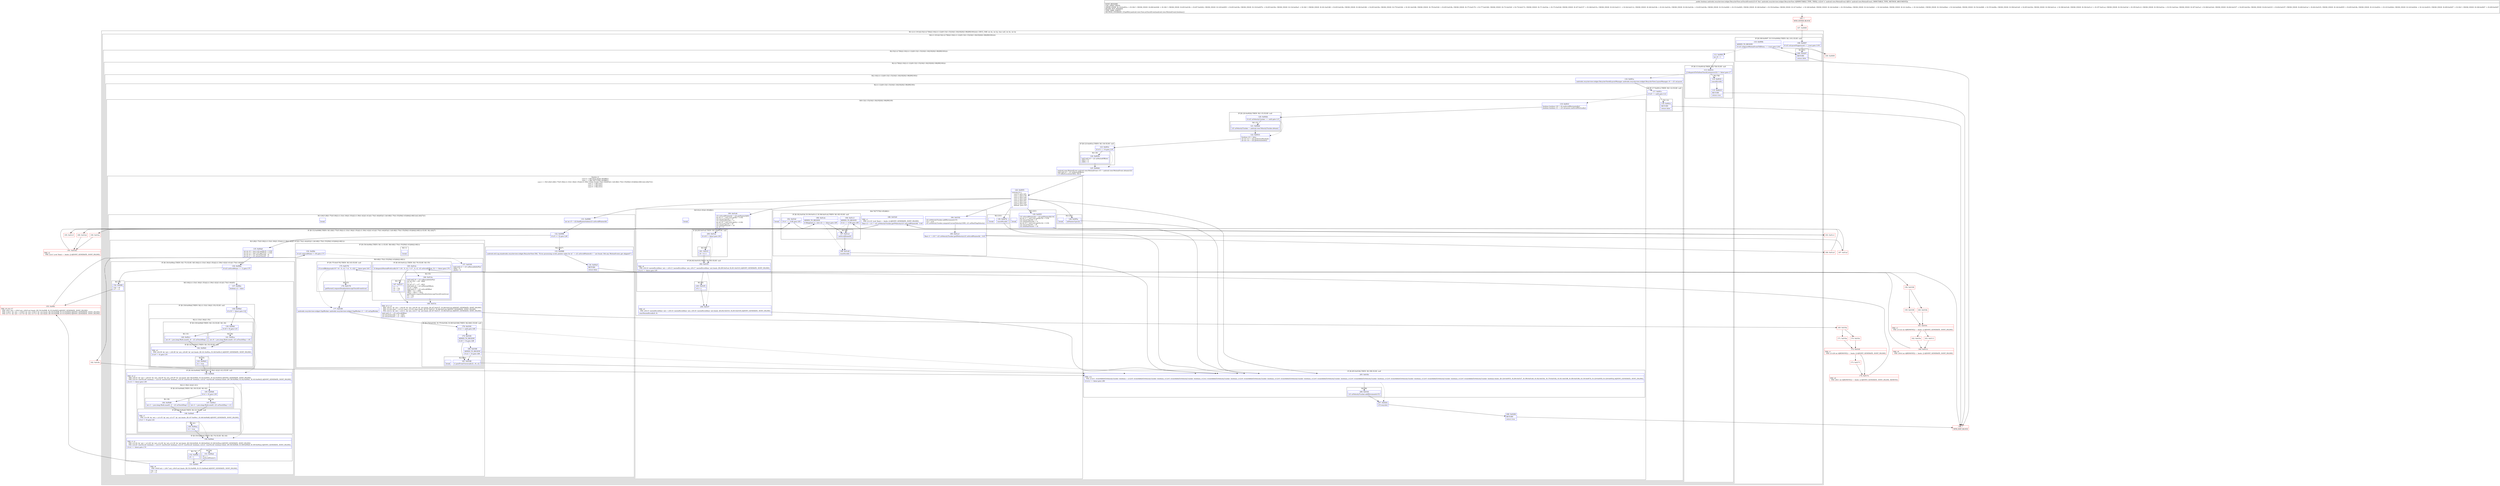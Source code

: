 digraph "CFG forandroidx.recyclerview.widget.RecyclerView.onTouchEvent(Landroid\/view\/MotionEvent;)Z" {
subgraph cluster_Region_560115031 {
label = "R(1:(2:(1:101)|(2:5|(2:(2:7|8)|(2:10|(2:(1:12)|(9:13|(1:15)|16|(1:18)|19|20|(1:98)|99|100))))))) | DECL_VAR: int dx, int dy, char null, int dx, int dy\l";
node [shape=record,color=blue];
subgraph cluster_Region_1822921123 {
label = "R(2:(1:101)|(2:5|(2:(2:7|8)|(2:10|(2:(1:12)|(9:13|(1:15)|16|(1:18)|19|20|(1:98)|99|100))))))";
node [shape=record,color=blue];
subgraph cluster_IfRegion_822664605 {
label = "IF [B:108:0x0007, B:110:0x000b] THEN: R(1:101) ELSE: null";
node [shape=record,color=blue];
Node_108 [shape=record,label="{108\:\ 0x0007|if (r21.mLayoutSuppressed == true) goto L101\l}"];
Node_110 [shape=record,label="{110\:\ 0x000b|ADDED_TO_REGION\l|if (r21.mIgnoreMotionEventTillDown == true) goto L101\l}"];
subgraph cluster_Region_1111697676 {
label = "R(1:101)";
node [shape=record,color=blue];
Node_209 [shape=record,label="{209\:\ 0x0207|RETURN\l|return false\l}"];
}
}
subgraph cluster_Region_1661036277 {
label = "R(2:5|(2:(2:7|8)|(2:10|(2:(1:12)|(9:13|(1:15)|16|(1:18)|19|20|(1:98)|99|100)))))";
node [shape=record,color=blue];
Node_112 [shape=record,label="{112\:\ 0x000f|int r9 = 1\l}"];
subgraph cluster_Region_1988049926 {
label = "R(2:(2:7|8)|(2:10|(2:(1:12)|(9:13|(1:15)|16|(1:18)|19|20|(1:98)|99|100))))";
node [shape=record,color=blue];
subgraph cluster_IfRegion_637899235 {
label = "IF [B:113:0x0014] THEN: R(2:7|8) ELSE: null";
node [shape=record,color=blue];
Node_113 [shape=record,label="{113\:\ 0x0014|if (dispatchToOnItemTouchListeners(r22) != false) goto L7\l}"];
subgraph cluster_Region_1360413835 {
label = "R(2:7|8)";
node [shape=record,color=blue];
Node_114 [shape=record,label="{114\:\ 0x0016|cancelScroll()\l}"];
Node_115 [shape=record,label="{115\:\ 0x0019|RETURN\l|return true\l}"];
}
}
subgraph cluster_Region_1446812583 {
label = "R(2:10|(2:(1:12)|(9:13|(1:15)|16|(1:18)|19|20|(1:98)|99|100)))";
node [shape=record,color=blue];
Node_116 [shape=record,label="{116\:\ 0x001a|androidx.recyclerview.widget.RecyclerView$LayoutManager androidx.recyclerview.widget.RecyclerView.LayoutManager r0 = r21.mLayout\l}"];
subgraph cluster_Region_172367084 {
label = "R(2:(1:12)|(9:13|(1:15)|16|(1:18)|19|20|(1:98)|99|100))";
node [shape=record,color=blue];
subgraph cluster_IfRegion_797825464 {
label = "IF [B:117:0x001c] THEN: R(1:12) ELSE: null";
node [shape=record,color=blue];
Node_117 [shape=record,label="{117\:\ 0x001c|if (r0 == null) goto L12\l}"];
subgraph cluster_Region_89562798 {
label = "R(1:12)";
node [shape=record,color=blue];
Node_118 [shape=record,label="{118\:\ 0x001e|RETURN\l|return false\l}"];
}
}
subgraph cluster_Region_1151594924 {
label = "R(9:13|(1:15)|16|(1:18)|19|20|(1:98)|99|100)";
node [shape=record,color=blue];
Node_119 [shape=record,label="{119\:\ 0x001f|boolean boolean r10 = r0.canScrollHorizontally()\lboolean boolean r11 = r21.mLayout.canScrollVertically()\l}"];
subgraph cluster_IfRegion_265723246 {
label = "IF [B:120:0x002b] THEN: R(1:15) ELSE: null";
node [shape=record,color=blue];
Node_120 [shape=record,label="{120\:\ 0x002b|if (r21.mVelocityTracker == null) goto L15\l}"];
subgraph cluster_Region_1820832259 {
label = "R(1:15)";
node [shape=record,color=blue];
Node_121 [shape=record,label="{121\:\ 0x002d|r21.mVelocityTracker = android.view.VelocityTracker.obtain()\l}"];
}
}
Node_122 [shape=record,label="{122\:\ 0x0033|boolean r12 = false\lint int r13 = r22.getActionMasked()\lint int r14 = r22.getActionIndex()\l}"];
subgraph cluster_IfRegion_120248601 {
label = "IF [B:123:0x003c] THEN: R(1:18) ELSE: null";
node [shape=record,color=blue];
Node_123 [shape=record,label="{123\:\ 0x003c|if (r13 == 0) goto L18\l}"];
subgraph cluster_Region_10282606 {
label = "R(1:18)";
node [shape=record,color=blue];
Node_124 [shape=record,label="{124\:\ 0x003e|int[] int[] r0 = r21.mNestedOffsets\lr0[1] = 0\lr0[0] = 0\l}"];
}
}
Node_125 [shape=record,label="{125\:\ 0x0044|android.view.MotionEvent android.view.MotionEvent r15 = android.view.MotionEvent.obtain(r22)\lint[] int[] r0 = r21.mNestedOffsets\lr15.offsetLocation(r0[0], r0[1])\l}"];
subgraph cluster_SwitchRegion_592754382 {
label = "Switch: 6
 case 0 -> R(5:91|(1:93)|(1:95)|96|1)
 case 1 -> R(6:76|77|79|(1:85)|86|1)
 case 2 -> R(3:24|(3:28|(1:75)(5:30|(2:(1:33)(1:36)|(1:35))|(2:(1:39)(1:42)|(1:41))|(1:74)(1:44)|45)|(1:1)(6:48|(1:70)(1:55)|56|(1:63)|64|(2:68|1)))(2:26|27)|1)
 case 3 -> R(2:23|1)
 case 5 -> R(2:22|1)
 case 6 -> R(2:21|1)";
node [shape=record,color=blue];
Node_126 [shape=record,label="{126\:\ 0x0055|switch(r13) \{\l    case 0: goto L91;\l    case 1: goto L76;\l    case 2: goto L24;\l    case 3: goto L23;\l    case 4: goto L97;\l    case 5: goto L22;\l    case 6: goto L21;\l    default: goto L97;\l\}\l}"];
subgraph cluster_Region_1315956165 {
label = "R(5:91|(1:93)|(1:95)|96|1)";
node [shape=record,color=blue];
Node_199 [shape=record,label="{199\:\ 0x01d4|r21.mScrollPointerId = r22.getPointerId(0)\lint int r1 = (int) (r22.getX() + 0.5f)\lr21.mLastTouchX = r1\lr21.mInitialTouchX = r1\lint int r0 = (int) (r22.getY() + 0.5f)\lr21.mLastTouchY = r0\lr21.mInitialTouchY = r0\lint r0 = 0\l}"];
subgraph cluster_IfRegion_810442998 {
label = "IF [B:200:0x01ef] THEN: R(1:93) ELSE: null";
node [shape=record,color=blue];
Node_200 [shape=record,label="{200\:\ 0x01ef|if (r10 != false) goto L93\l}"];
subgraph cluster_Region_1149228613 {
label = "R(1:93)";
node [shape=record,color=blue];
Node_201 [shape=record,label="{201\:\ 0x01f1|r0 = 0 \| 1\l}"];
}
}
subgraph cluster_IfRegion_817011991 {
label = "IF [B:202:0x01f3] THEN: R(1:95) ELSE: null";
node [shape=record,color=blue];
Node_202 [shape=record,label="{202\:\ 0x01f3|PHI: r0 \l  PHI: (r0v14 'nestedScrollAxis' int) = (r0v13 'nestedScrollAxis' int), (r0v17 'nestedScrollAxis' int) binds: [B:200:0x01ef, B:201:0x01f1] A[DONT_GENERATE, DONT_INLINE]\l|if (r11 != false) goto L95\l}"];
subgraph cluster_Region_1217120256 {
label = "R(1:95)";
node [shape=record,color=blue];
Node_203 [shape=record,label="{203\:\ 0x01f5|r0 \|= 2\l}"];
}
}
Node_204 [shape=record,label="{204\:\ 0x01f7|PHI: r0 \l  PHI: (r0v15 'nestedScrollAxis' int) = (r0v14 'nestedScrollAxis' int), (r0v16 'nestedScrollAxis' int) binds: [B:202:0x01f3, B:203:0x01f5] A[DONT_GENERATE, DONT_INLINE]\l|startNestedScroll(r0, 0)\l}"];
Node_InsnContainer_1453089283 [shape=record,label="{|break\l}"];
}
subgraph cluster_Region_43857147 {
label = "R(6:76|77|79|(1:85)|86|1)";
node [shape=record,color=blue];
Node_184 [shape=record,label="{184\:\ 0x0192|r21.mVelocityTracker.addMovement(r15)\lr12 = true\lr21.mVelocityTracker.computeCurrentVelocity(1000, r21.mMaxFlingVelocity)\l}"];
Node_185 [shape=record,label="{185\:\ 0x01a3|float r1 = r10 ? \-r21.mVelocityTracker.getXVelocity(r21.mScrollPointerId) : 0.0f\l}"];
Node_188 [shape=record,label="{188\:\ 0x01b0|PHI: r1 \l  PHI: (r1v10 'xvel' float) =  binds: [] A[DONT_GENERATE, DONT_INLINE]\l|float r2 = r11 ? \-r21.mVelocityTracker.getYVelocity(r21.mScrollPointerId) : 0.0f\l}"];
subgraph cluster_IfRegion_997560025 {
label = "IF [B:192:0x01bf, B:194:0x01c3, B:196:0x01cb] THEN: R(1:85) ELSE: null";
node [shape=record,color=blue];
Node_192 [shape=record,label="{192\:\ 0x01bf|if (r1 == 0.0f) goto L83\l}"];
Node_194 [shape=record,label="{194\:\ 0x01c3|ADDED_TO_REGION\l|if (r2 == 0.0f) goto L85\l}"];
Node_196 [shape=record,label="{196\:\ 0x01cb|ADDED_TO_REGION\l|if (fling((int) r1, (int) r2) == false) goto L85\l}"];
subgraph cluster_Region_1737373072 {
label = "R(1:85)";
node [shape=record,color=blue];
Node_197 [shape=record,label="{197\:\ 0x01cd|setScrollState(0)\l}"];
}
}
Node_198 [shape=record,label="{198\:\ 0x01d0|resetScroll()\l}"];
Node_InsnContainer_1544088034 [shape=record,label="{|break\l}"];
}
subgraph cluster_Region_168105407 {
label = "R(3:24|(3:28|(1:75)(5:30|(2:(1:33)(1:36)|(1:35))|(2:(1:39)(1:42)|(1:41))|(1:74)(1:44)|45)|(1:1)(6:48|(1:70)(1:55)|56|(1:63)|64|(2:68|1)))(2:26|27)|1)";
node [shape=record,color=blue];
Node_131 [shape=record,label="{131\:\ 0x0080|int int r5 = r22.findPointerIndex(r21.mScrollPointerId)\l}"];
subgraph cluster_IfRegion_483919671 {
label = "IF [B:132:0x0086] THEN: R(3:28|(1:75)(5:30|(2:(1:33)(1:36)|(1:35))|(2:(1:39)(1:42)|(1:41))|(1:74)(1:44)|45)|(1:1)(6:48|(1:70)(1:55)|56|(1:63)|64|(2:68|1))) ELSE: R(2:26|27)";
node [shape=record,color=blue];
Node_132 [shape=record,label="{132\:\ 0x0086|if (r5 \>= 0) goto L28\l}"];
subgraph cluster_Region_640624407 {
label = "R(3:28|(1:75)(5:30|(2:(1:33)(1:36)|(1:35))|(2:(1:39)(1:42)|(1:41))|(1:74)(1:44)|45)|(1:1)(6:48|(1:70)(1:55)|56|(1:63)|64|(2:68|1)))";
node [shape=record,color=blue];
Node_135 [shape=record,label="{135\:\ 0x00a6|int int r4 = (int) (r22.getX(r5) + 0.5f)\lint int r3 = (int) (r22.getY(r5) + 0.5f)\lint int r0 = r21.mLastTouchX \- r4\lint int r1 = r21.mLastTouchY \- r3\l}"];
subgraph cluster_IfRegion_223236042 {
label = "IF [B:136:0x00ba] THEN: R(1:75) ELSE: R(5:30|(2:(1:33)(1:36)|(1:35))|(2:(1:39)(1:42)|(1:41))|(1:74)(1:44)|45)";
node [shape=record,color=blue];
Node_136 [shape=record,label="{136\:\ 0x00ba|if (r21.mScrollState == 1) goto L75\l}"];
subgraph cluster_Region_1334606294 {
label = "R(1:75)";
node [shape=record,color=blue];
Node_154 [shape=record,label="{154\:\ 0x00f8|r16 = r0\lr17 = r1\l}"];
}
subgraph cluster_Region_2057797108 {
label = "R(5:30|(2:(1:33)(1:36)|(1:35))|(2:(1:39)(1:42)|(1:41))|(1:74)(1:44)|45)";
node [shape=record,color=blue];
Node_137 [shape=record,label="{137\:\ 0x00bc|boolean r2 = false\l}"];
subgraph cluster_IfRegion_1125940489 {
label = "IF [B:138:0x00bd] THEN: R(2:(1:33)(1:36)|(1:35)) ELSE: null";
node [shape=record,color=blue];
Node_138 [shape=record,label="{138\:\ 0x00bd|if (r10 != false) goto L32\l}"];
subgraph cluster_Region_955754522 {
label = "R(2:(1:33)(1:36)|(1:35))";
node [shape=record,color=blue];
subgraph cluster_IfRegion_272955567 {
label = "IF [B:139:0x00bf] THEN: R(1:33) ELSE: R(1:36)";
node [shape=record,color=blue];
Node_139 [shape=record,label="{139\:\ 0x00bf|if (r0 \> 0) goto L33\l}"];
subgraph cluster_Region_321987896 {
label = "R(1:33)";
node [shape=record,color=blue];
Node_140 [shape=record,label="{140\:\ 0x00c1|int r0 = java.lang.Math.max(0, r0 \- r21.mTouchSlop)\l}"];
}
subgraph cluster_Region_825980493 {
label = "R(1:36)";
node [shape=record,color=blue];
Node_141 [shape=record,label="{141\:\ 0x00ca|int r0 = java.lang.Math.min(0, r21.mTouchSlop + r0)\l}"];
}
}
subgraph cluster_IfRegion_1613078397 {
label = "IF [B:142:0x00d1] THEN: R(1:35) ELSE: null";
node [shape=record,color=blue];
Node_142 [shape=record,label="{142\:\ 0x00d1|PHI: r0 \l  PHI: (r0v39 'dx' int) = (r0v38 'dx' int), (r0v40 'dx' int) binds: [B:141:0x00ca, B:140:0x00c1] A[DONT_GENERATE, DONT_INLINE]\l|if (r0 != 0) goto L35\l}"];
subgraph cluster_Region_2091638161 {
label = "R(1:35)";
node [shape=record,color=blue];
Node_143 [shape=record,label="{143\:\ 0x00d3|r2 = true\l}"];
}
}
}
}
subgraph cluster_IfRegion_283527741 {
label = "IF [B:144:0x00d4] THEN: R(2:(1:39)(1:42)|(1:41)) ELSE: null";
node [shape=record,color=blue];
Node_144 [shape=record,label="{144\:\ 0x00d4|PHI: r0 r2 \l  PHI: (r0v37 'dx' int) = (r0v25 'dx' int), (r0v39 'dx' int), (r0v39 'dx' int) binds: [B:138:0x00bd, B:142:0x00d1, B:143:0x00d3] A[DONT_GENERATE, DONT_INLINE]\l  PHI: (r2v19 'startScroll' boolean) = (r2v18 'startScroll' boolean), (r2v18 'startScroll' boolean), (r2v22 'startScroll' boolean) binds: [B:138:0x00bd, B:142:0x00d1, B:143:0x00d3] A[DONT_GENERATE, DONT_INLINE]\l|if (r11 != false) goto L38\l}"];
subgraph cluster_Region_784541729 {
label = "R(2:(1:39)(1:42)|(1:41))";
node [shape=record,color=blue];
subgraph cluster_IfRegion_989108870 {
label = "IF [B:145:0x00d6] THEN: R(1:39) ELSE: R(1:42)";
node [shape=record,color=blue];
Node_145 [shape=record,label="{145\:\ 0x00d6|if (r1 \> 0) goto L39\l}"];
subgraph cluster_Region_2071793856 {
label = "R(1:39)";
node [shape=record,color=blue];
Node_146 [shape=record,label="{146\:\ 0x00d8|int r1 = java.lang.Math.max(0, r1 \- r21.mTouchSlop)\l}"];
}
subgraph cluster_Region_1279989862 {
label = "R(1:42)";
node [shape=record,color=blue];
Node_147 [shape=record,label="{147\:\ 0x00e1|int r1 = java.lang.Math.min(0, r21.mTouchSlop + r1)\l}"];
}
}
subgraph cluster_IfRegion_1986409682 {
label = "IF [B:148:0x00e8] THEN: R(1:41) ELSE: null";
node [shape=record,color=blue];
Node_148 [shape=record,label="{148\:\ 0x00e8|PHI: r1 \l  PHI: (r1v36 'dy' int) = (r1v35 'dy' int), (r1v37 'dy' int) binds: [B:147:0x00e1, B:146:0x00d8] A[DONT_GENERATE, DONT_INLINE]\l|if (r1 != 0) goto L41\l}"];
subgraph cluster_Region_515221277 {
label = "R(1:41)";
node [shape=record,color=blue];
Node_149 [shape=record,label="{149\:\ 0x00ea|r2 = true\l}"];
}
}
}
}
subgraph cluster_IfRegion_1950470564 {
label = "IF [B:150:0x00eb] THEN: R(1:74) ELSE: R(1:44)";
node [shape=record,color=blue];
Node_150 [shape=record,label="{150\:\ 0x00eb|PHI: r1 r2 \l  PHI: (r1v34 'dy' int) = (r1v20 'dy' int), (r1v36 'dy' int), (r1v36 'dy' int) binds: [B:144:0x00d4, B:148:0x00e8, B:149:0x00ea] A[DONT_GENERATE, DONT_INLINE]\l  PHI: (r2v20 'startScroll' boolean) = (r2v19 'startScroll' boolean), (r2v19 'startScroll' boolean), (r2v21 'startScroll' boolean) binds: [B:144:0x00d4, B:148:0x00e8, B:149:0x00ea] A[DONT_GENERATE, DONT_INLINE]\l|if (r2 == false) goto L74\l}"];
subgraph cluster_Region_125781166 {
label = "R(1:74)";
node [shape=record,color=blue];
Node_152 [shape=record,label="{152\:\ 0x00f2|r9 = 1\l}"];
}
subgraph cluster_Region_793432136 {
label = "R(1:44)";
node [shape=record,color=blue];
Node_151 [shape=record,label="{151\:\ 0x00ed|r9 = 1\lsetScrollState(1)\l}"];
}
}
Node_153 [shape=record,label="{153\:\ 0x00f3|PHI: r9 \l  PHI: (r9v8 int) = (r9v7 int), (r9v9 int) binds: [B:152:0x00f2, B:151:0x00ed] A[DONT_GENERATE, DONT_INLINE]\l|r16 = r0\lr17 = r1\l}"];
}
}
subgraph cluster_IfRegion_1128599581 {
label = "IF [B:156:0x00fe] THEN: R(1:1) ELSE: R(6:48|(1:70)(1:55)|56|(1:63)|64|(2:68|1))";
node [shape=record,color=blue];
Node_156 [shape=record,label="{156\:\ 0x00fe|if (r21.mScrollState != r9) goto L73\l}"];
subgraph cluster_Region_891257826 {
label = "R(1:1)";
node [shape=record,color=blue];
Node_InsnContainer_1255189140 [shape=record,label="{|break\l}"];
}
subgraph cluster_Region_731639886 {
label = "R(6:48|(1:70)(1:55)|56|(1:63)|64|(2:68|1))";
node [shape=record,color=blue];
Node_157 [shape=record,label="{157\:\ 0x0100|int[] int[] r2 = r21.mReusableIntPair\lr2[0] = 0\lr2[r9] = 0\l}"];
subgraph cluster_IfRegion_409586263 {
label = "IF [B:165:0x012c] THEN: R(1:70) ELSE: R(1:55)";
node [shape=record,color=blue];
Node_165 [shape=record,label="{165\:\ 0x012c|if (dispatchNestedPreScroll(r10 ? r16 : 0, r11 ? r17 : 0, r2, r21.mScrollOffset, 0) == false) goto L70\l}"];
subgraph cluster_Region_1660590672 {
label = "R(1:70)";
node [shape=record,color=blue];
Node_167 [shape=record,label="{167\:\ 0x0157|r1 = 1\lr0 = r16\lr2 = r17\l}"];
}
subgraph cluster_Region_1897037279 {
label = "R(1:55)";
node [shape=record,color=blue];
Node_166 [shape=record,label="{166\:\ 0x012e|int[] int[] r0 = r21.mReusableIntPair\lint int r16 = r16 \- r0[0]\lr1 = 1\lint int r17 = r17 \- r0[1]\lint[] int[] r0 = r21.mNestedOffsets\lint r2 = r0[0]\lint[] int[] r3 = r21.mScrollOffset\lr0[0] = r2 + r3[0]\lr0[1] = r0[1] + r3[1]\lgetParent().requestDisallowInterceptTouchEvent(true)\lr0 = r16\lr2 = r17\l}"];
}
}
Node_168 [shape=record,label="{168\:\ 0x015c|PHI: r0 r1 r2 \l  PHI: (r0v31 'dx' int) = (r0v30 'dx' int), (r0v36 'dx' int) binds: [B:167:0x0157, B:166:0x012e] A[DONT_GENERATE, DONT_INLINE]\l  PHI: (r1v24 char) = (r1v23 char), (r1v32 char) binds: [B:167:0x0157, B:166:0x012e] A[DONT_GENERATE, DONT_INLINE]\l  PHI: (r2v12 'dy' int) = (r2v11 'dy' int), (r2v17 'dy' int) binds: [B:167:0x0157, B:166:0x012e] A[DONT_GENERATE, DONT_INLINE]\l|int[] int[] r3 = r21.mScrollOffset\lr21.mLastTouchX = r4 \- r3[0]\lr21.mLastTouchY = r3 \- r3[r1]\l}"];
subgraph cluster_IfRegion_1541623932 {
label = "IF [B:175:0x0176] THEN: R(1:63) ELSE: null";
node [shape=record,color=blue];
Node_175 [shape=record,label="{175\:\ 0x0176|if (scrollByInternal(r10 ? r0 : 0, r11 ? r2 : 0, r22) != false) goto L63\l}"];
subgraph cluster_Region_1331854508 {
label = "R(1:63)";
node [shape=record,color=blue];
Node_176 [shape=record,label="{176\:\ 0x0178|getParent().requestDisallowInterceptTouchEvent(true)\l}"];
}
}
Node_177 [shape=record,label="{177\:\ 0x0180|androidx.recyclerview.widget.GapWorker androidx.recyclerview.widget.GapWorker r1 = r21.mGapWorker\l}"];
subgraph cluster_IfRegion_1873607121 {
label = "IF [B:178:0x0182, B:179:0x0184, B:180:0x0186] THEN: R(2:68|1) ELSE: null";
node [shape=record,color=blue];
Node_178 [shape=record,label="{178\:\ 0x0182|if (r1 != null) goto L66\l}"];
Node_179 [shape=record,label="{179\:\ 0x0184|ADDED_TO_REGION\l|if (r0 != 0) goto L68\l}"];
Node_180 [shape=record,label="{180\:\ 0x0186|ADDED_TO_REGION\l|if (r2 != 0) goto L68\l}"];
subgraph cluster_Region_673939538 {
label = "R(2:68|1)";
node [shape=record,color=blue];
Node_181 [shape=record,label="{181\:\ 0x0188|r1.postFromTraversal(r21, r0, r2)\l}"];
Node_InsnContainer_2019018561 [shape=record,label="{|break\l}"];
}
}
}
}
}
subgraph cluster_Region_832461626 {
label = "R(2:26|27)";
node [shape=record,color=blue];
Node_133 [shape=record,label="{133\:\ 0x0088|android.util.Log.e(androidx.recyclerview.widget.RecyclerView.TAG, \"Error processing scroll; pointer index for id \" + r21.mScrollPointerId + \" not found. Did any MotionEvents get skipped?\")\l}"];
Node_134 [shape=record,label="{134\:\ 0x00a5|RETURN\l|return false\l}"];
}
}
Node_InsnContainer_2119549847 [shape=record,label="{|break\l}"];
}
subgraph cluster_Region_571361261 {
label = "R(2:23|1)";
node [shape=record,color=blue];
Node_130 [shape=record,label="{130\:\ 0x007b|cancelScroll()\l}"];
Node_InsnContainer_1688592674 [shape=record,label="{|break\l}"];
}
subgraph cluster_Region_29472571 {
label = "R(2:22|1)";
node [shape=record,color=blue];
Node_129 [shape=record,label="{129\:\ 0x005f|r21.mScrollPointerId = r22.getPointerId(r14)\lint int r1 = (int) (r22.getX(r14) + 0.5f)\lr21.mLastTouchX = r1\lr21.mInitialTouchX = r1\lint int r0 = (int) (r22.getY(r14) + 0.5f)\lr21.mLastTouchY = r0\lr21.mInitialTouchY = r0\l}"];
Node_InsnContainer_664875271 [shape=record,label="{|break\l}"];
}
subgraph cluster_Region_2008553247 {
label = "R(2:21|1)";
node [shape=record,color=blue];
Node_128 [shape=record,label="{128\:\ 0x005a|onPointerUp(r22)\l}"];
Node_InsnContainer_668538666 [shape=record,label="{|break\l}"];
}
}
subgraph cluster_IfRegion_1183514884 {
label = "IF [B:205:0x01fb] THEN: R(1:98) ELSE: null";
node [shape=record,color=blue];
Node_205 [shape=record,label="{205\:\ 0x01fb|PHI: r12 \l  PHI: (r12v1 'eventAddedToVelocityTracker' boolean) = (r12v0 'eventAddedToVelocityTracker' boolean), (r12v0 'eventAddedToVelocityTracker' boolean), (r12v2 'eventAddedToVelocityTracker' boolean), (r12v0 'eventAddedToVelocityTracker' boolean), (r12v0 'eventAddedToVelocityTracker' boolean), (r12v0 'eventAddedToVelocityTracker' boolean), (r12v0 'eventAddedToVelocityTracker' boolean), (r12v0 'eventAddedToVelocityTracker' boolean), (r12v0 'eventAddedToVelocityTracker' boolean), (r12v0 'eventAddedToVelocityTracker' boolean) binds: [B:126:0x0055, B:204:0x01f7, B:198:0x01d0, B:182:0x018c, B:178:0x0182, B:181:0x0188, B:180:0x0186, B:130:0x007b, B:129:0x005f, B:128:0x005a] A[DONT_GENERATE, DONT_INLINE]\l|if (r12 == false) goto L98\l}"];
subgraph cluster_Region_526124326 {
label = "R(1:98)";
node [shape=record,color=blue];
Node_206 [shape=record,label="{206\:\ 0x01fd|r21.mVelocityTracker.addMovement(r15)\l}"];
}
}
Node_207 [shape=record,label="{207\:\ 0x0202|r15.recycle()\l}"];
Node_208 [shape=record,label="{208\:\ 0x0206|RETURN\l|return true\l}"];
}
}
}
}
}
}
}
Node_105 [shape=record,color=red,label="{105\:\ ?|MTH_ENTER_BLOCK\l}"];
Node_107 [shape=record,color=red,label="{107\:\ 0x0000}"];
Node_109 [shape=record,color=red,label="{109\:\ 0x0009}"];
Node_106 [shape=record,color=red,label="{106\:\ ?|MTH_EXIT_BLOCK\l}"];
Node_155 [shape=record,color=red,label="{155\:\ 0x00fc|PHI: r9 r16 r17 \l  PHI: (r9v1 int) = (r9v0 int), (r9v8 int) binds: [B:154:0x00f8, B:153:0x00f3] A[DONT_GENERATE, DONT_INLINE]\l  PHI: (r16v1 'dx' int) = (r16v0 'dx' int), (r16v3 'dx' int) binds: [B:154:0x00f8, B:153:0x00f3] A[DONT_GENERATE, DONT_INLINE]\l  PHI: (r17v1 'dy' int) = (r17v0 'dy' int), (r17v3 'dy' int) binds: [B:154:0x00f8, B:153:0x00f3] A[DONT_GENERATE, DONT_INLINE]\l}"];
Node_158 [shape=record,color=red,label="{158\:\ 0x0106}"];
Node_159 [shape=record,color=red,label="{159\:\ 0x0108}"];
Node_161 [shape=record,color=red,label="{161\:\ 0x010c|PHI: r1 \l  PHI: (r1v22 int A[REMOVE]) =  binds: [] A[DONT_GENERATE, DONT_INLINE]\l}"];
Node_162 [shape=record,color=red,label="{162\:\ 0x010e}"];
Node_164 [shape=record,color=red,label="{164\:\ 0x0112|PHI: r9 \l  PHI: (r9v4 int A[REMOVE]) =  binds: [] A[DONT_GENERATE, DONT_INLINE]\l}"];
Node_169 [shape=record,color=red,label="{169\:\ 0x016a}"];
Node_170 [shape=record,color=red,label="{170\:\ 0x016c}"];
Node_172 [shape=record,color=red,label="{172\:\ 0x016f|PHI: r1 \l  PHI: (r1v26 int A[REMOVE]) =  binds: [] A[DONT_GENERATE, DONT_INLINE]\l}"];
Node_173 [shape=record,color=red,label="{173\:\ 0x0171}"];
Node_174 [shape=record,color=red,label="{174\:\ 0x0172|PHI: r8 \l  PHI: (r8v1 int A[REMOVE]) =  binds: [] A[DONT_GENERATE, DONT_INLINE, REMOVE]\l}"];
Node_171 [shape=record,color=red,label="{171\:\ 0x016e}"];
Node_163 [shape=record,color=red,label="{163\:\ 0x0111}"];
Node_160 [shape=record,color=red,label="{160\:\ 0x010b}"];
Node_182 [shape=record,color=red,label="{182\:\ 0x018c}"];
Node_186 [shape=record,color=red,label="{186\:\ 0x01a5}"];
Node_189 [shape=record,color=red,label="{189\:\ 0x01b2}"];
Node_191 [shape=record,color=red,label="{191\:\ 0x01bd|PHI: r2 \l  PHI: (r2v3 'yvel' float) =  binds: [] A[DONT_GENERATE, DONT_INLINE]\l}"];
Node_193 [shape=record,color=red,label="{193\:\ 0x01c1}"];
Node_195 [shape=record,color=red,label="{195\:\ 0x01c5}"];
Node_190 [shape=record,color=red,label="{190\:\ 0x01bc}"];
Node_187 [shape=record,color=red,label="{187\:\ 0x01af}"];
MethodNode[shape=record,label="{public boolean androidx.recyclerview.widget.RecyclerView.onTouchEvent((r21v0 'this' androidx.recyclerview.widget.RecyclerView A[IMMUTABLE_TYPE, THIS]), (r22v0 'e' android.view.MotionEvent A[D('e' android.view.MotionEvent), IMMUTABLE_TYPE, METHOD_ARGUMENT]))  | DONT_RENAME\lUSE_LINES_HINTS\lCROSS_EDGE: B:118:0x001e \-\> B:106:?, CROSS_EDGE: B:208:0x0206 \-\> B:106:?, CROSS_EDGE: B:205:0x01fb \-\> B:207:0x0202, CROSS_EDGE: B:129:0x005f \-\> B:205:0x01fb, CROSS_EDGE: B:130:0x007b \-\> B:205:0x01fb, CROSS_EDGE: B:134:0x00a5 \-\> B:106:?, CROSS_EDGE: B:181:0x0188 \-\> B:205:0x01fb, CROSS_EDGE: B:180:0x0186 \-\> B:205:0x01fb, CROSS_EDGE: B:179:0x0184 \-\> B:181:0x0188, CROSS_EDGE: B:178:0x0182 \-\> B:205:0x01fb, CROSS_EDGE: B:175:0x0176 \-\> B:177:0x0180, CROSS_EDGE: B:172:0x016f \-\> B:174:0x0172, CROSS_EDGE: B:171:0x016e \-\> B:172:0x016f, CROSS_EDGE: B:167:0x0157 \-\> B:168:0x015c, CROSS_EDGE: B:163:0x0111 \-\> B:164:0x0112, CROSS_EDGE: B:160:0x010b \-\> B:161:0x010c, CROSS_EDGE: B:182:0x018c \-\> B:205:0x01fb, CROSS_EDGE: B:152:0x00f2 \-\> B:153:0x00f3, CROSS_EDGE: B:148:0x00e8 \-\> B:150:0x00eb, CROSS_EDGE: B:147:0x00e1 \-\> B:148:0x00e8, CROSS_EDGE: B:144:0x00d4 \-\> B:150:0x00eb, CROSS_EDGE: B:142:0x00d1 \-\> B:144:0x00d4, CROSS_EDGE: B:141:0x00ca \-\> B:142:0x00d1, CROSS_EDGE: B:138:0x00bd \-\> B:144:0x00d4, CROSS_EDGE: B:154:0x00f8 \-\> B:155:0x00fc, CROSS_EDGE: B:198:0x01d0 \-\> B:205:0x01fb, CROSS_EDGE: B:196:0x01cb \-\> B:198:0x01d0, CROSS_EDGE: B:194:0x01c3 \-\> B:197:0x01cd, CROSS_EDGE: B:192:0x01bf \-\> B:195:0x01c5, CROSS_EDGE: B:190:0x01bc \-\> B:191:0x01bd, CROSS_EDGE: B:187:0x01af \-\> B:188:0x01b0, CROSS_EDGE: B:204:0x01f7 \-\> B:205:0x01fb, CROSS_EDGE: B:202:0x01f3 \-\> B:204:0x01f7, CROSS_EDGE: B:200:0x01ef \-\> B:202:0x01f3, CROSS_EDGE: B:126:0x0055 \-\> B:205:0x01fb, CROSS_EDGE: B:123:0x003c \-\> B:125:0x0044, CROSS_EDGE: B:120:0x002b \-\> B:122:0x0033, CROSS_EDGE: B:209:0x0207 \-\> B:106:?, CROSS_EDGE: B:108:0x0007 \-\> B:209:0x0207\lINLINE_NOT_NEEDED\lTYPE_VARS: EMPTY\lMETHOD_OVERRIDE: [ClspMth\{android.view.View.onTouchEvent(android.view.MotionEvent):boolean\}]\l}"];
MethodNode -> Node_105;Node_108 -> Node_109[style=dashed];
Node_108 -> Node_209;
Node_110 -> Node_112[style=dashed];
Node_110 -> Node_209;
Node_209 -> Node_106;
Node_112 -> Node_113;
Node_113 -> Node_114;
Node_113 -> Node_116[style=dashed];
Node_114 -> Node_115;
Node_115 -> Node_106;
Node_116 -> Node_117;
Node_117 -> Node_118;
Node_117 -> Node_119[style=dashed];
Node_118 -> Node_106;
Node_119 -> Node_120;
Node_120 -> Node_121;
Node_120 -> Node_122[style=dashed];
Node_121 -> Node_122;
Node_122 -> Node_123;
Node_123 -> Node_124;
Node_123 -> Node_125[style=dashed];
Node_124 -> Node_125;
Node_125 -> Node_126;
Node_126 -> Node_128;
Node_126 -> Node_129;
Node_126 -> Node_130;
Node_126 -> Node_131;
Node_126 -> Node_184;
Node_126 -> Node_199;
Node_126 -> Node_205;
Node_199 -> Node_200;
Node_200 -> Node_201;
Node_200 -> Node_202[style=dashed];
Node_201 -> Node_202;
Node_202 -> Node_203;
Node_202 -> Node_204[style=dashed];
Node_203 -> Node_204;
Node_204 -> Node_205;
Node_184 -> Node_185;
Node_185 -> Node_186;
Node_185 -> Node_187;
Node_188 -> Node_189;
Node_188 -> Node_190;
Node_192 -> Node_193;
Node_192 -> Node_195[style=dashed];
Node_194 -> Node_195[style=dashed];
Node_194 -> Node_197;
Node_196 -> Node_197;
Node_196 -> Node_198[style=dashed];
Node_197 -> Node_198;
Node_198 -> Node_205;
Node_131 -> Node_132;
Node_132 -> Node_133[style=dashed];
Node_132 -> Node_135;
Node_135 -> Node_136;
Node_136 -> Node_137[style=dashed];
Node_136 -> Node_154;
Node_154 -> Node_155;
Node_137 -> Node_138;
Node_138 -> Node_139;
Node_138 -> Node_144[style=dashed];
Node_139 -> Node_140;
Node_139 -> Node_141[style=dashed];
Node_140 -> Node_142;
Node_141 -> Node_142;
Node_142 -> Node_143;
Node_142 -> Node_144[style=dashed];
Node_143 -> Node_144;
Node_144 -> Node_145;
Node_144 -> Node_150[style=dashed];
Node_145 -> Node_146;
Node_145 -> Node_147[style=dashed];
Node_146 -> Node_148;
Node_147 -> Node_148;
Node_148 -> Node_149;
Node_148 -> Node_150[style=dashed];
Node_149 -> Node_150;
Node_150 -> Node_151[style=dashed];
Node_150 -> Node_152;
Node_152 -> Node_153;
Node_151 -> Node_153;
Node_153 -> Node_155;
Node_156 -> Node_157[style=dashed];
Node_156 -> Node_182;
Node_157 -> Node_158;
Node_165 -> Node_166[style=dashed];
Node_165 -> Node_167;
Node_167 -> Node_168;
Node_166 -> Node_168;
Node_168 -> Node_169;
Node_175 -> Node_176;
Node_175 -> Node_177[style=dashed];
Node_176 -> Node_177;
Node_177 -> Node_178;
Node_178 -> Node_179;
Node_178 -> Node_205[style=dashed];
Node_179 -> Node_180[style=dashed];
Node_179 -> Node_181;
Node_180 -> Node_181;
Node_180 -> Node_205[style=dashed];
Node_181 -> Node_205;
Node_133 -> Node_134;
Node_134 -> Node_106;
Node_130 -> Node_205;
Node_129 -> Node_205;
Node_128 -> Node_205;
Node_205 -> Node_206;
Node_205 -> Node_207[style=dashed];
Node_206 -> Node_207;
Node_207 -> Node_208;
Node_208 -> Node_106;
Node_105 -> Node_107;
Node_107 -> Node_108;
Node_109 -> Node_110;
Node_155 -> Node_156;
Node_158 -> Node_159;
Node_158 -> Node_160;
Node_159 -> Node_161;
Node_161 -> Node_162;
Node_161 -> Node_163;
Node_162 -> Node_164;
Node_164 -> Node_165;
Node_169 -> Node_170;
Node_169 -> Node_171;
Node_170 -> Node_172;
Node_172 -> Node_173;
Node_172 -> Node_174;
Node_173 -> Node_174;
Node_174 -> Node_175;
Node_171 -> Node_172;
Node_163 -> Node_164;
Node_160 -> Node_161;
Node_182 -> Node_205;
Node_186 -> Node_188;
Node_189 -> Node_191;
Node_191 -> Node_192;
Node_193 -> Node_194;
Node_195 -> Node_196;
Node_190 -> Node_191;
Node_187 -> Node_188;
}

